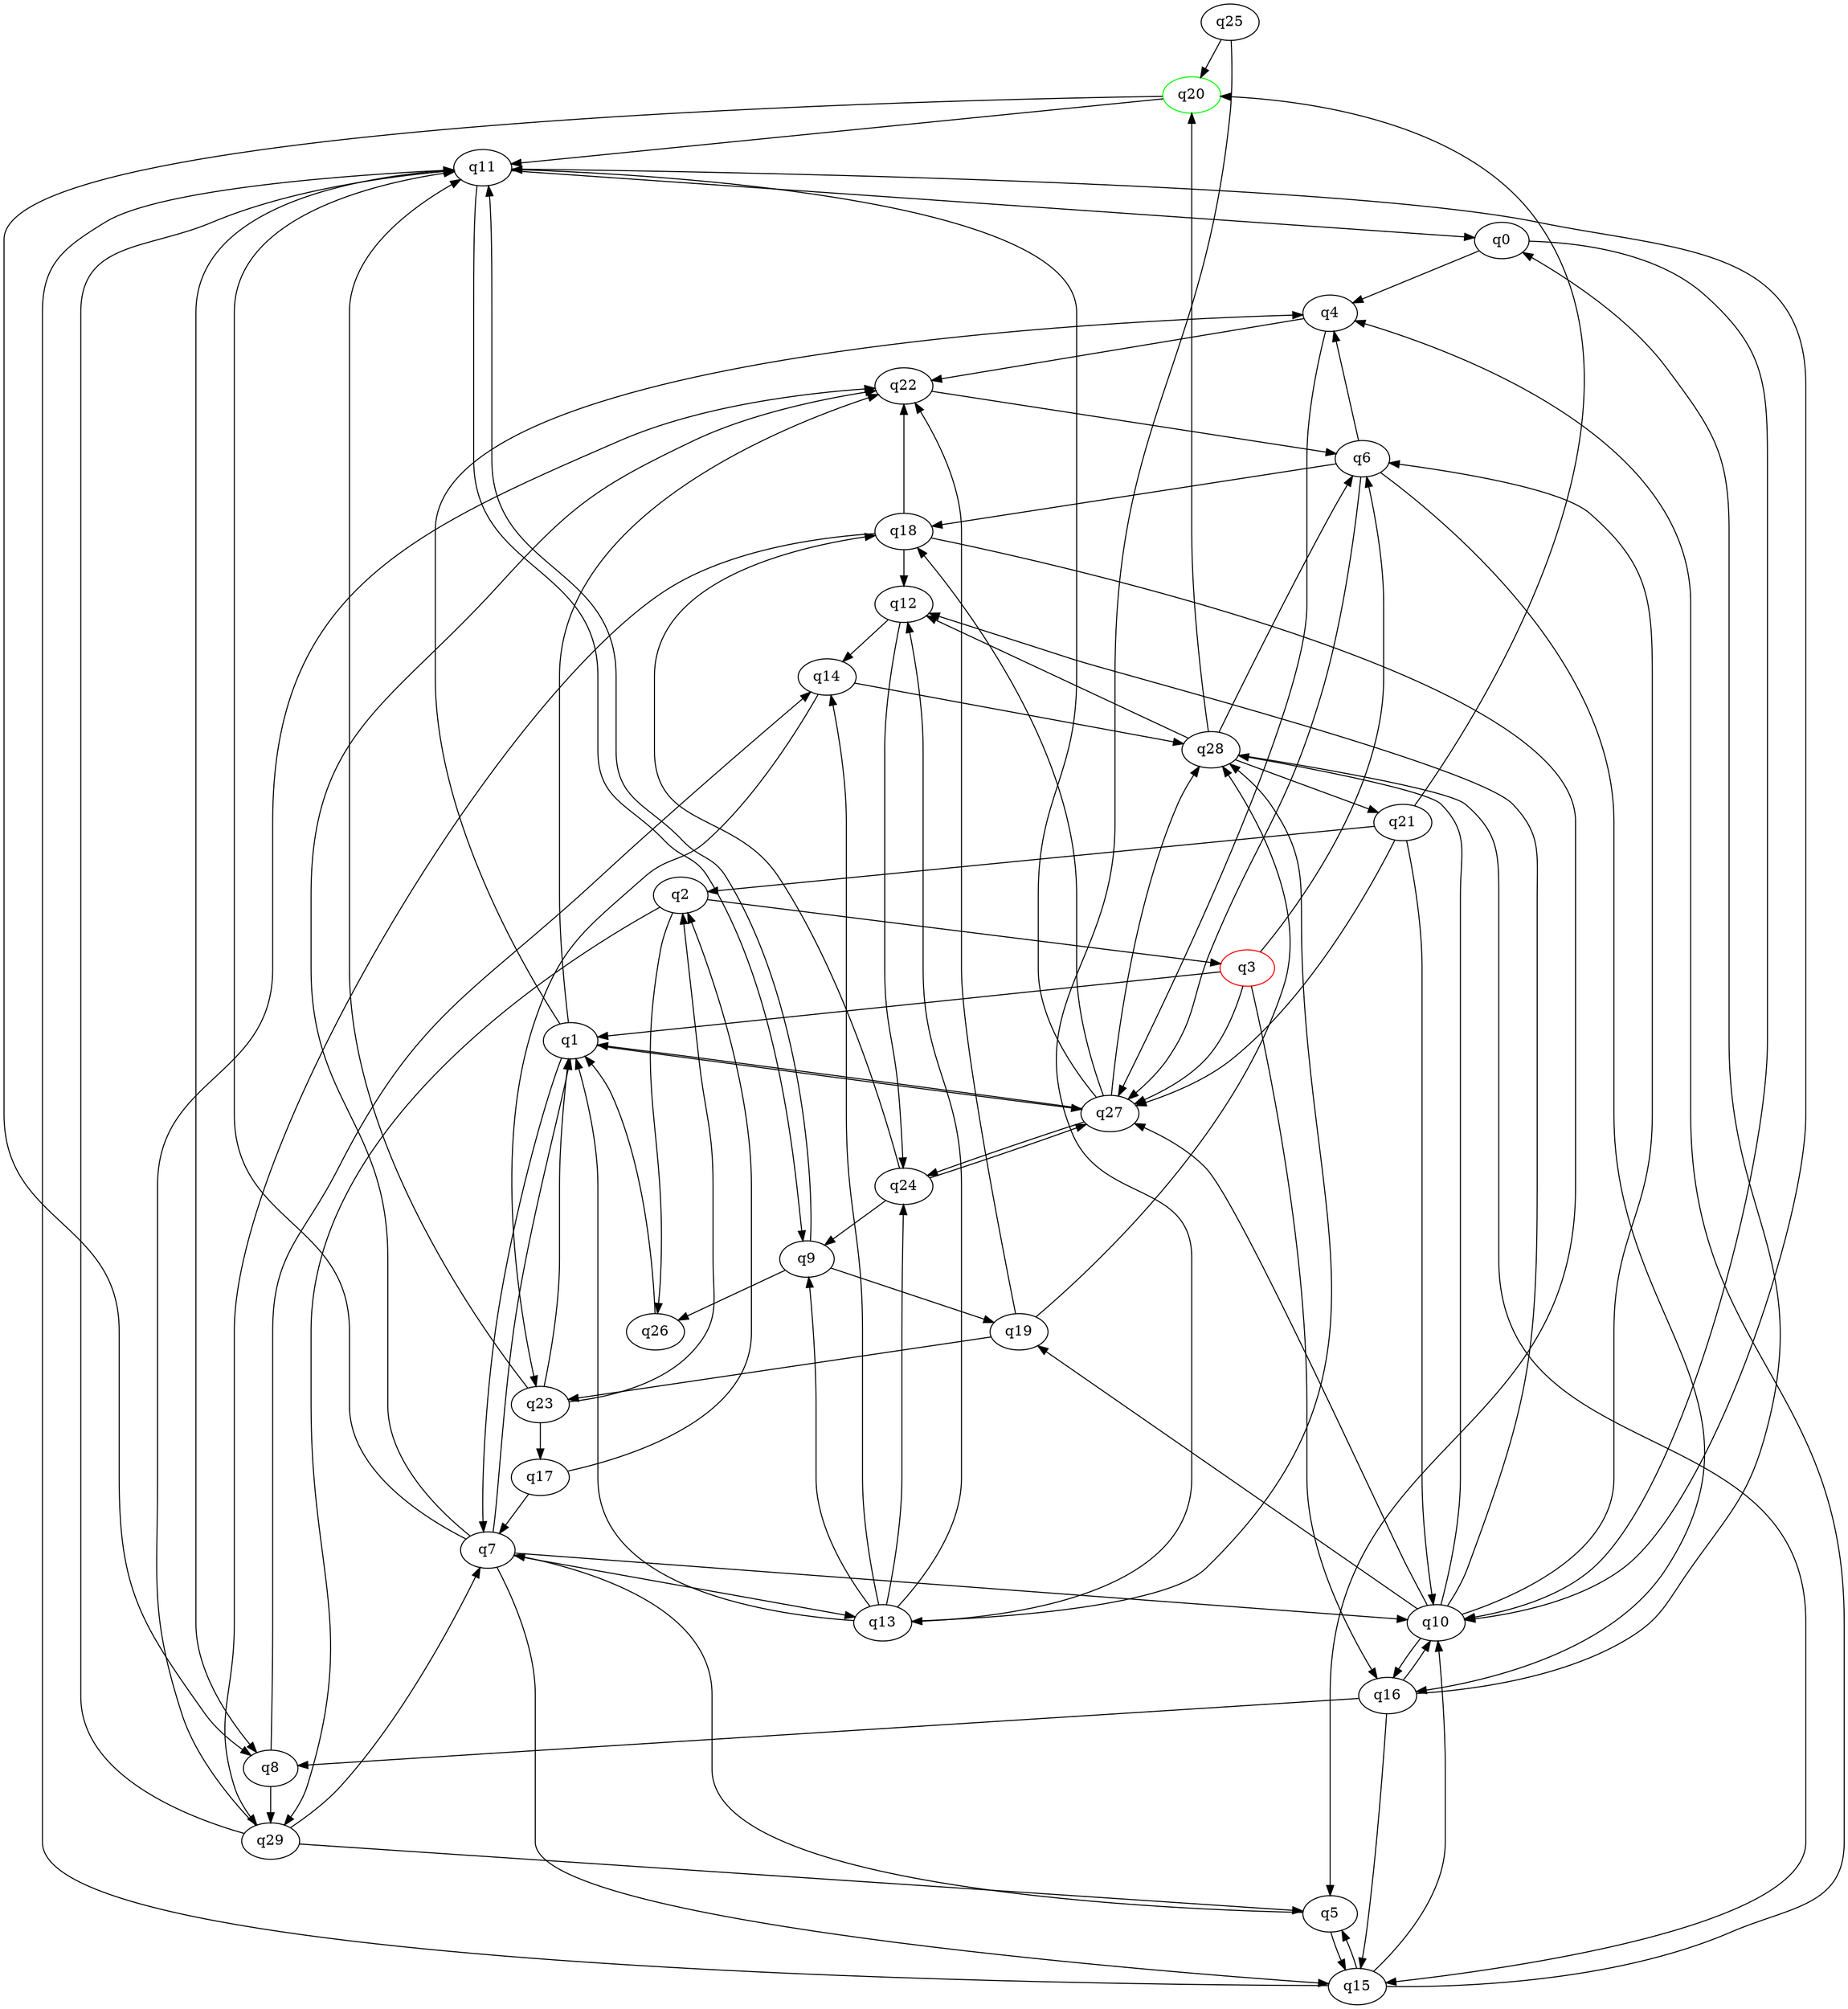 digraph A{
q20 [initial=1,color=green];
q3 [final=1,color=red];
q0 -> q4;
q0 -> q10;
q1 -> q4;
q1 -> q7;
q1 -> q22;
q1 -> q27;
q2 -> q3;
q2 -> q26;
q2 -> q29;
q3 -> q1;
q3 -> q6;
q3 -> q16;
q3 -> q27;
q4 -> q22;
q4 -> q27;
q5 -> q7;
q5 -> q15;
q6 -> q4;
q6 -> q16;
q6 -> q18;
q6 -> q27;
q7 -> q1;
q7 -> q10;
q7 -> q11;
q7 -> q13;
q7 -> q15;
q7 -> q22;
q8 -> q14;
q8 -> q29;
q9 -> q11;
q9 -> q19;
q9 -> q26;
q10 -> q6;
q10 -> q12;
q10 -> q16;
q10 -> q19;
q10 -> q27;
q10 -> q28;
q11 -> q0;
q11 -> q8;
q11 -> q9;
q11 -> q10;
q12 -> q14;
q12 -> q24;
q13 -> q1;
q13 -> q9;
q13 -> q12;
q13 -> q14;
q13 -> q24;
q13 -> q28;
q14 -> q23;
q14 -> q28;
q15 -> q4;
q15 -> q5;
q15 -> q10;
q15 -> q11;
q16 -> q0;
q16 -> q8;
q16 -> q10;
q16 -> q15;
q17 -> q2;
q17 -> q7;
q18 -> q5;
q18 -> q12;
q18 -> q22;
q18 -> q29;
q19 -> q22;
q19 -> q23;
q19 -> q28;
q20 -> q8;
q20 -> q11;
q21 -> q2;
q21 -> q10;
q21 -> q20;
q21 -> q27;
q22 -> q6;
q23 -> q1;
q23 -> q2;
q23 -> q11;
q23 -> q17;
q24 -> q9;
q24 -> q18;
q24 -> q27;
q25 -> q13;
q25 -> q20;
q26 -> q1;
q27 -> q1;
q27 -> q11;
q27 -> q18;
q27 -> q24;
q27 -> q28;
q28 -> q6;
q28 -> q12;
q28 -> q15;
q28 -> q20;
q28 -> q21;
q29 -> q5;
q29 -> q7;
q29 -> q11;
q29 -> q22;
}
